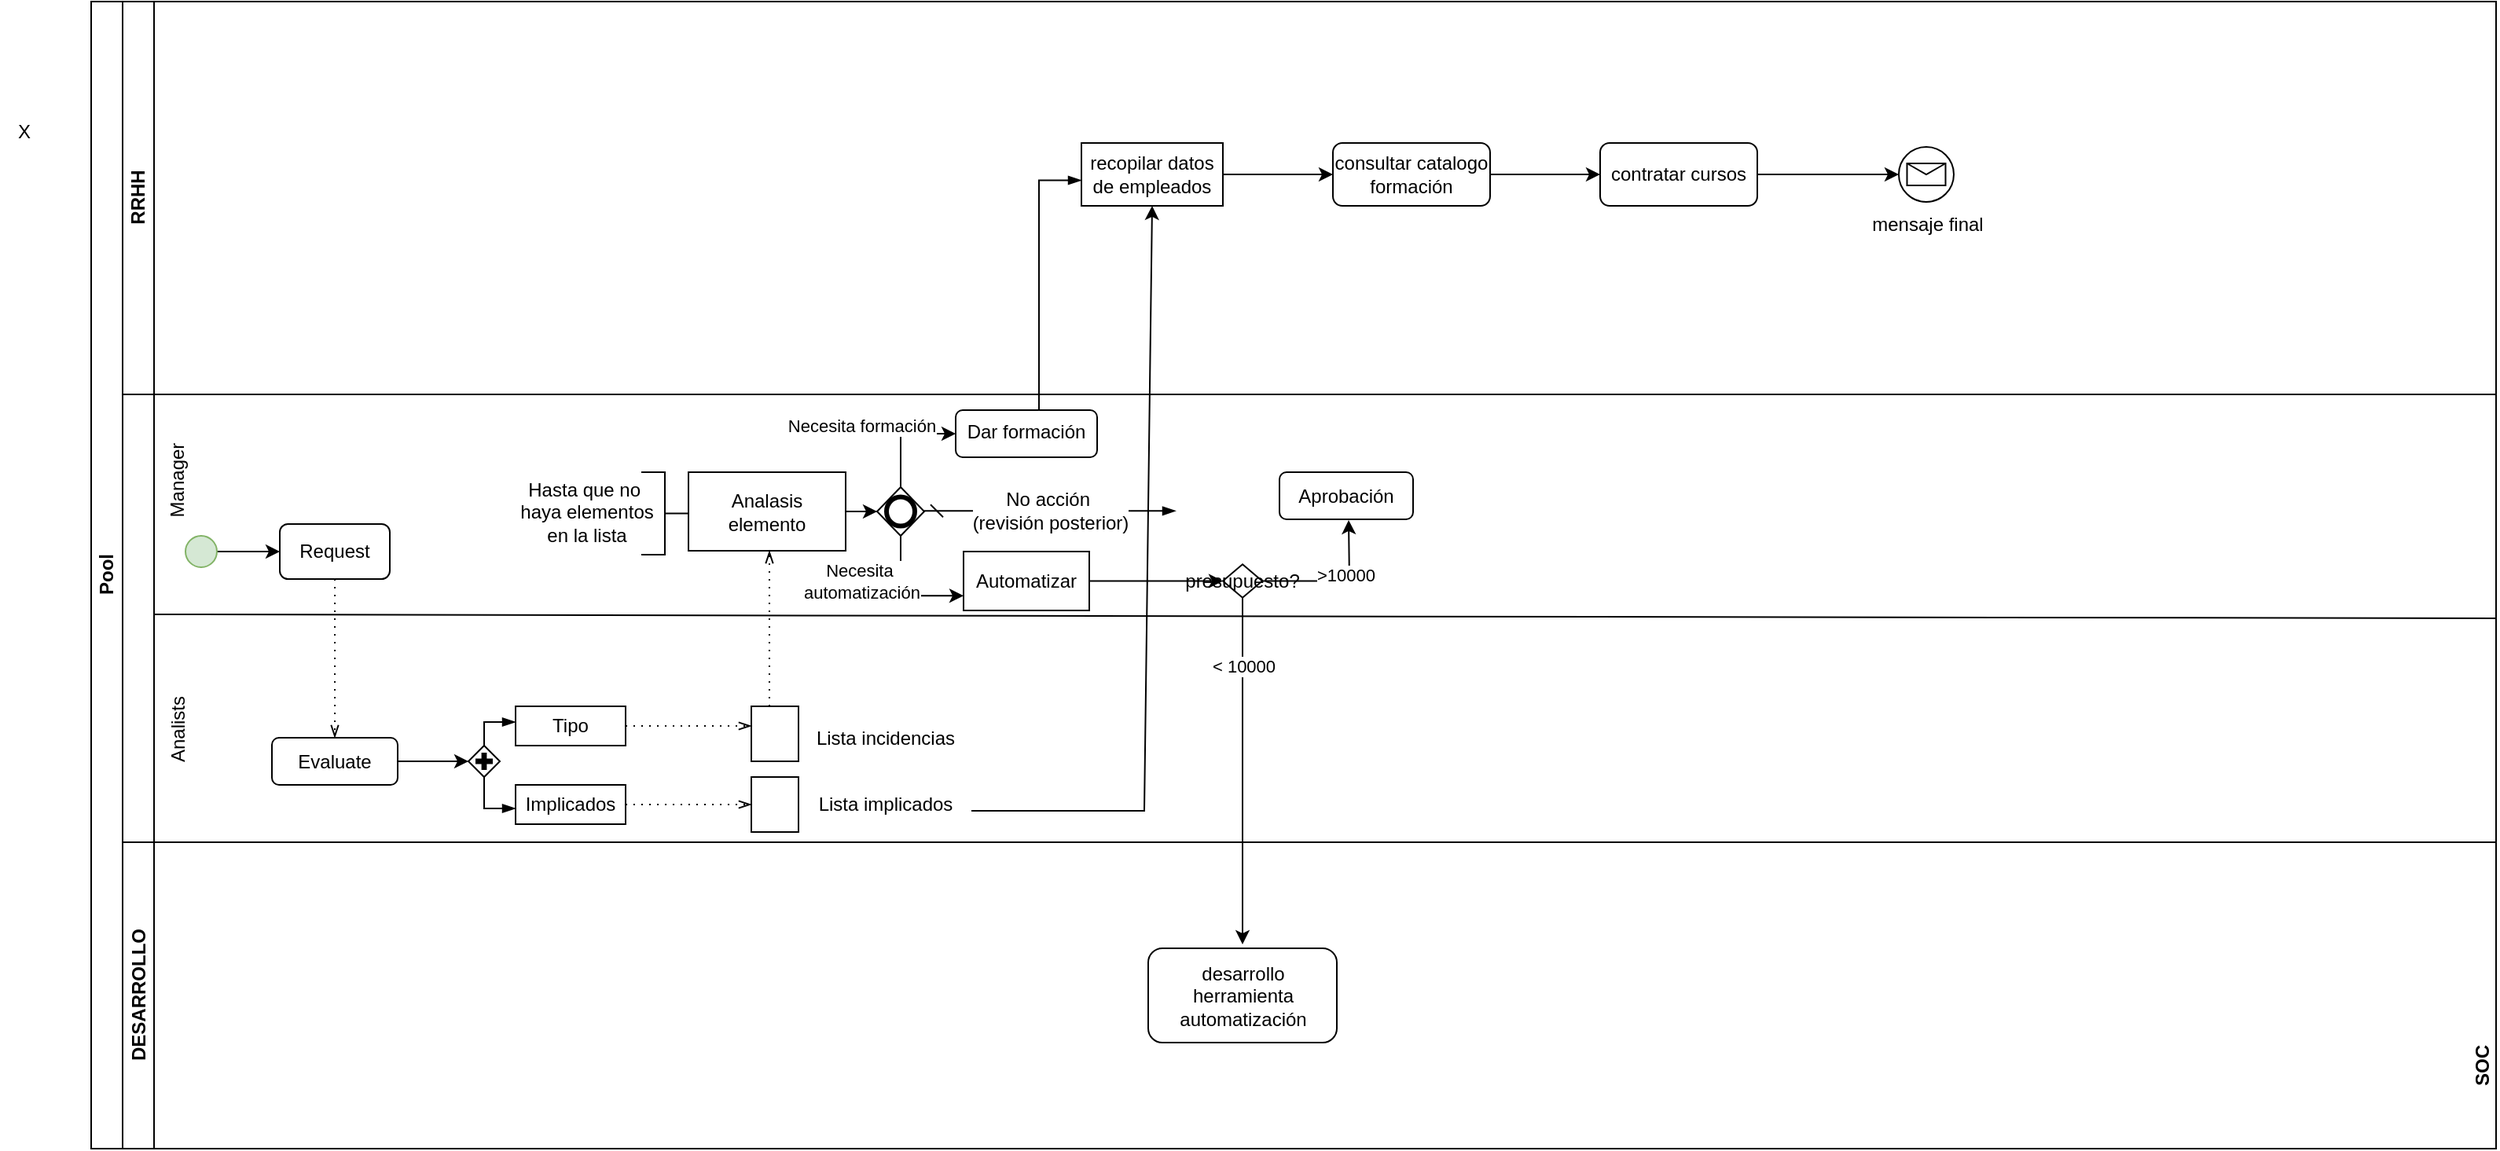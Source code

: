 <mxfile version="26.0.13">
  <diagram id="prtHgNgQTEPvFCAcTncT" name="Page-1">
    <mxGraphModel dx="1195" dy="643" grid="1" gridSize="10" guides="1" tooltips="1" connect="1" arrows="1" fold="1" page="1" pageScale="1" pageWidth="827" pageHeight="1169" math="0" shadow="0">
      <root>
        <mxCell id="0" />
        <mxCell id="1" parent="0" />
        <mxCell id="dNxyNK7c78bLwvsdeMH5-19" value="Pool" style="swimlane;html=1;childLayout=stackLayout;resizeParent=1;resizeParentMax=0;horizontal=0;startSize=20;horizontalStack=0;" parent="1" vertex="1">
          <mxGeometry x="123" y="130" width="1530" height="730" as="geometry" />
        </mxCell>
        <mxCell id="dNxyNK7c78bLwvsdeMH5-20" value="RRHH" style="swimlane;html=1;startSize=20;horizontal=0;" parent="dNxyNK7c78bLwvsdeMH5-19" vertex="1">
          <mxGeometry x="20" width="1510" height="250" as="geometry" />
        </mxCell>
        <mxCell id="I4FNq2IiU0rCwsg-7DSh-55" value="recopilar datos de empleados" style="points=[[0.25,0,0],[0.5,0,0],[0.75,0,0],[1,0.25,0],[1,0.5,0],[1,0.75,0],[0.75,1,0],[0.5,1,0],[0.25,1,0],[0,0.75,0],[0,0.5,0],[0,0.25,0]];shape=mxgraph.bpmn.task2;whiteSpace=wrap;rectStyle=rounded;size=10;html=1;container=1;expand=0;collapsible=0;taskMarker=abstract;" parent="dNxyNK7c78bLwvsdeMH5-20" vertex="1">
          <mxGeometry x="610" y="90" width="90" height="40" as="geometry" />
        </mxCell>
        <mxCell id="uO8iL4VIutBZcoh6F7Hx-4" value="consultar catalogo formación" style="rounded=1;whiteSpace=wrap;html=1;" vertex="1" parent="dNxyNK7c78bLwvsdeMH5-20">
          <mxGeometry x="770" y="90" width="100" height="40" as="geometry" />
        </mxCell>
        <mxCell id="uO8iL4VIutBZcoh6F7Hx-5" value="" style="endArrow=classic;html=1;rounded=0;exitX=1;exitY=0.5;exitDx=0;exitDy=0;exitPerimeter=0;" edge="1" parent="dNxyNK7c78bLwvsdeMH5-20" source="I4FNq2IiU0rCwsg-7DSh-55">
          <mxGeometry width="50" height="50" relative="1" as="geometry">
            <mxPoint x="720" y="160" as="sourcePoint" />
            <mxPoint x="770" y="110" as="targetPoint" />
          </mxGeometry>
        </mxCell>
        <mxCell id="uO8iL4VIutBZcoh6F7Hx-6" value="contratar cursos" style="rounded=1;whiteSpace=wrap;html=1;" vertex="1" parent="dNxyNK7c78bLwvsdeMH5-20">
          <mxGeometry x="940" y="90" width="100" height="40" as="geometry" />
        </mxCell>
        <mxCell id="uO8iL4VIutBZcoh6F7Hx-7" value="" style="endArrow=classic;html=1;rounded=0;exitX=1;exitY=0.5;exitDx=0;exitDy=0;entryX=0;entryY=0.5;entryDx=0;entryDy=0;" edge="1" parent="dNxyNK7c78bLwvsdeMH5-20" source="uO8iL4VIutBZcoh6F7Hx-4" target="uO8iL4VIutBZcoh6F7Hx-6">
          <mxGeometry width="50" height="50" relative="1" as="geometry">
            <mxPoint x="900" y="190" as="sourcePoint" />
            <mxPoint x="950" y="140" as="targetPoint" />
          </mxGeometry>
        </mxCell>
        <mxCell id="uO8iL4VIutBZcoh6F7Hx-8" value="mensaje final" style="points=[[0.145,0.145,0],[0.5,0,0],[0.855,0.145,0],[1,0.5,0],[0.855,0.855,0],[0.5,1,0],[0.145,0.855,0],[0,0.5,0]];shape=mxgraph.bpmn.event;html=1;verticalLabelPosition=bottom;labelBackgroundColor=#ffffff;verticalAlign=top;align=center;perimeter=ellipsePerimeter;outlineConnect=0;aspect=fixed;outline=standard;symbol=message;" vertex="1" parent="dNxyNK7c78bLwvsdeMH5-20">
          <mxGeometry x="1130" y="92.5" width="35" height="35" as="geometry" />
        </mxCell>
        <mxCell id="uO8iL4VIutBZcoh6F7Hx-9" value="" style="endArrow=classic;html=1;rounded=0;entryX=0;entryY=0.5;entryDx=0;entryDy=0;entryPerimeter=0;" edge="1" parent="dNxyNK7c78bLwvsdeMH5-20" target="uO8iL4VIutBZcoh6F7Hx-8">
          <mxGeometry width="50" height="50" relative="1" as="geometry">
            <mxPoint x="1040" y="110" as="sourcePoint" />
            <mxPoint x="1090" y="60" as="targetPoint" />
          </mxGeometry>
        </mxCell>
        <mxCell id="dNxyNK7c78bLwvsdeMH5-21" value="SOC" style="swimlane;html=1;startSize=20;horizontal=0;labelPosition=center;verticalLabelPosition=top;align=center;verticalAlign=bottom;" parent="dNxyNK7c78bLwvsdeMH5-19" vertex="1">
          <mxGeometry x="20" y="250" width="1510" height="285" as="geometry" />
        </mxCell>
        <mxCell id="I4FNq2IiU0rCwsg-7DSh-3" value="" style="endArrow=none;html=1;rounded=0;exitX=1;exitY=0.5;exitDx=0;exitDy=0;" parent="dNxyNK7c78bLwvsdeMH5-21" source="dNxyNK7c78bLwvsdeMH5-21" edge="1">
          <mxGeometry width="50" height="50" relative="1" as="geometry">
            <mxPoint x="670" y="60" as="sourcePoint" />
            <mxPoint x="20" y="60" as="targetPoint" />
            <Array as="points">
              <mxPoint x="20" y="140" />
            </Array>
          </mxGeometry>
        </mxCell>
        <mxCell id="I4FNq2IiU0rCwsg-7DSh-4" value="Analists" style="text;html=1;align=center;verticalAlign=middle;resizable=0;points=[];autosize=1;strokeColor=none;fillColor=none;rotation=-90;" parent="dNxyNK7c78bLwvsdeMH5-21" vertex="1">
          <mxGeometry y="198.5" width="70" height="30" as="geometry" />
        </mxCell>
        <mxCell id="I4FNq2IiU0rCwsg-7DSh-8" value="Manager" style="text;html=1;align=center;verticalAlign=middle;resizable=0;points=[];autosize=1;strokeColor=none;fillColor=none;rotation=-90;" parent="dNxyNK7c78bLwvsdeMH5-21" vertex="1">
          <mxGeometry y="40" width="70" height="30" as="geometry" />
        </mxCell>
        <mxCell id="I4FNq2IiU0rCwsg-7DSh-12" value="" style="edgeStyle=orthogonalEdgeStyle;rounded=0;orthogonalLoop=1;jettySize=auto;html=1;" parent="dNxyNK7c78bLwvsdeMH5-21" source="I4FNq2IiU0rCwsg-7DSh-10" target="I4FNq2IiU0rCwsg-7DSh-11" edge="1">
          <mxGeometry relative="1" as="geometry" />
        </mxCell>
        <mxCell id="I4FNq2IiU0rCwsg-7DSh-10" value="" style="ellipse;whiteSpace=wrap;html=1;aspect=fixed;fillColor=#d5e8d4;strokeColor=#82b366;" parent="dNxyNK7c78bLwvsdeMH5-21" vertex="1">
          <mxGeometry x="40" y="90" width="20" height="20" as="geometry" />
        </mxCell>
        <mxCell id="I4FNq2IiU0rCwsg-7DSh-11" value="Request" style="rounded=1;whiteSpace=wrap;html=1;" parent="dNxyNK7c78bLwvsdeMH5-21" vertex="1">
          <mxGeometry x="100" y="82.5" width="70" height="35" as="geometry" />
        </mxCell>
        <mxCell id="I4FNq2IiU0rCwsg-7DSh-21" value="" style="edgeStyle=orthogonalEdgeStyle;rounded=0;orthogonalLoop=1;jettySize=auto;html=1;" parent="dNxyNK7c78bLwvsdeMH5-21" source="I4FNq2IiU0rCwsg-7DSh-13" edge="1">
          <mxGeometry relative="1" as="geometry">
            <mxPoint x="220" y="233.5" as="targetPoint" />
          </mxGeometry>
        </mxCell>
        <mxCell id="I4FNq2IiU0rCwsg-7DSh-13" value="Evaluate" style="rounded=1;whiteSpace=wrap;html=1;" parent="dNxyNK7c78bLwvsdeMH5-21" vertex="1">
          <mxGeometry x="95" y="218.5" width="80" height="30" as="geometry" />
        </mxCell>
        <mxCell id="I4FNq2IiU0rCwsg-7DSh-23" value="" style="edgeStyle=elbowEdgeStyle;fontSize=12;html=1;endFill=0;startFill=0;endSize=6;startSize=6;dashed=1;dashPattern=1 4;endArrow=openThin;startArrow=none;rounded=0;exitX=0.5;exitY=1;exitDx=0;exitDy=0;entryX=0.5;entryY=0;entryDx=0;entryDy=0;" parent="dNxyNK7c78bLwvsdeMH5-21" source="I4FNq2IiU0rCwsg-7DSh-11" target="I4FNq2IiU0rCwsg-7DSh-13" edge="1">
          <mxGeometry width="160" relative="1" as="geometry">
            <mxPoint x="220" y="208.5" as="sourcePoint" />
            <mxPoint x="380" y="208.5" as="targetPoint" />
          </mxGeometry>
        </mxCell>
        <mxCell id="I4FNq2IiU0rCwsg-7DSh-24" value="" style="points=[[0.25,0.25,0],[0.5,0,0],[0.75,0.25,0],[1,0.5,0],[0.75,0.75,0],[0.5,1,0],[0.25,0.75,0],[0,0.5,0]];shape=mxgraph.bpmn.gateway2;html=1;verticalLabelPosition=bottom;labelBackgroundColor=#ffffff;verticalAlign=top;align=center;perimeter=rhombusPerimeter;outlineConnect=0;outline=none;symbol=none;gwType=parallel;" parent="dNxyNK7c78bLwvsdeMH5-21" vertex="1">
          <mxGeometry x="220" y="223.5" width="20" height="20" as="geometry" />
        </mxCell>
        <mxCell id="I4FNq2IiU0rCwsg-7DSh-25" value="Tipo" style="points=[[0.25,0,0],[0.5,0,0],[0.75,0,0],[1,0.25,0],[1,0.5,0],[1,0.75,0],[0.75,1,0],[0.5,1,0],[0.25,1,0],[0,0.75,0],[0,0.5,0],[0,0.25,0]];shape=mxgraph.bpmn.task2;whiteSpace=wrap;rectStyle=rounded;size=10;html=1;container=1;expand=0;collapsible=0;taskMarker=abstract;" parent="dNxyNK7c78bLwvsdeMH5-21" vertex="1">
          <mxGeometry x="250" y="198.5" width="70" height="25" as="geometry" />
        </mxCell>
        <mxCell id="I4FNq2IiU0rCwsg-7DSh-29" value="" style="edgeStyle=elbowEdgeStyle;fontSize=12;html=1;endArrow=blockThin;endFill=1;rounded=0;exitX=0.5;exitY=0;exitDx=0;exitDy=0;exitPerimeter=0;" parent="dNxyNK7c78bLwvsdeMH5-21" source="I4FNq2IiU0rCwsg-7DSh-24" target="I4FNq2IiU0rCwsg-7DSh-25" edge="1">
          <mxGeometry width="160" relative="1" as="geometry">
            <mxPoint x="220" y="148.5" as="sourcePoint" />
            <mxPoint x="380" y="148.5" as="targetPoint" />
            <Array as="points">
              <mxPoint x="230" y="208.5" />
            </Array>
          </mxGeometry>
        </mxCell>
        <mxCell id="I4FNq2IiU0rCwsg-7DSh-30" value="Implicados" style="points=[[0.25,0,0],[0.5,0,0],[0.75,0,0],[1,0.25,0],[1,0.5,0],[1,0.75,0],[0.75,1,0],[0.5,1,0],[0.25,1,0],[0,0.75,0],[0,0.5,0],[0,0.25,0]];shape=mxgraph.bpmn.task2;whiteSpace=wrap;rectStyle=rounded;size=10;html=1;container=1;expand=0;collapsible=0;taskMarker=abstract;" parent="dNxyNK7c78bLwvsdeMH5-21" vertex="1">
          <mxGeometry x="250" y="248.5" width="70" height="25" as="geometry" />
        </mxCell>
        <mxCell id="I4FNq2IiU0rCwsg-7DSh-31" value="" style="edgeStyle=elbowEdgeStyle;fontSize=12;html=1;endArrow=blockThin;endFill=1;rounded=0;exitX=0.5;exitY=1;exitDx=0;exitDy=0;exitPerimeter=0;" parent="dNxyNK7c78bLwvsdeMH5-21" source="I4FNq2IiU0rCwsg-7DSh-24" target="I4FNq2IiU0rCwsg-7DSh-30" edge="1">
          <mxGeometry width="160" relative="1" as="geometry">
            <mxPoint x="220" y="148.5" as="sourcePoint" />
            <mxPoint x="380" y="148.5" as="targetPoint" />
            <Array as="points">
              <mxPoint x="230" y="263.5" />
            </Array>
          </mxGeometry>
        </mxCell>
        <mxCell id="I4FNq2IiU0rCwsg-7DSh-33" value="" style="shape=mxgraph.bpmn.data2;labelPosition=center;verticalLabelPosition=bottom;align=center;verticalAlign=top;size=7;html=1;bpmnTransferType=output;" parent="dNxyNK7c78bLwvsdeMH5-21" vertex="1">
          <mxGeometry x="400" y="198.5" width="30" height="35" as="geometry" />
        </mxCell>
        <mxCell id="I4FNq2IiU0rCwsg-7DSh-34" value="" style="edgeStyle=elbowEdgeStyle;fontSize=12;html=1;endFill=0;startFill=0;endSize=6;startSize=6;dashed=1;dashPattern=1 4;endArrow=openThin;startArrow=none;rounded=0;exitX=1;exitY=0.5;exitDx=0;exitDy=0;exitPerimeter=0;entryX=0;entryY=0.357;entryDx=0;entryDy=0;entryPerimeter=0;" parent="dNxyNK7c78bLwvsdeMH5-21" source="I4FNq2IiU0rCwsg-7DSh-25" target="I4FNq2IiU0rCwsg-7DSh-33" edge="1">
          <mxGeometry width="160" relative="1" as="geometry">
            <mxPoint x="220" y="148.5" as="sourcePoint" />
            <mxPoint x="380" y="148.5" as="targetPoint" />
          </mxGeometry>
        </mxCell>
        <mxCell id="I4FNq2IiU0rCwsg-7DSh-35" value="" style="shape=mxgraph.bpmn.data2;labelPosition=center;verticalLabelPosition=bottom;align=center;verticalAlign=top;size=8;html=1;bpmnTransferType=output;" parent="dNxyNK7c78bLwvsdeMH5-21" vertex="1">
          <mxGeometry x="400" y="243.5" width="30" height="35" as="geometry" />
        </mxCell>
        <mxCell id="I4FNq2IiU0rCwsg-7DSh-36" value="" style="edgeStyle=elbowEdgeStyle;fontSize=12;html=1;endFill=0;startFill=0;endSize=6;startSize=6;dashed=1;dashPattern=1 4;endArrow=openThin;startArrow=none;rounded=0;exitX=1;exitY=0.5;exitDx=0;exitDy=0;exitPerimeter=0;entryX=0;entryY=0.5;entryDx=0;entryDy=0;entryPerimeter=0;" parent="dNxyNK7c78bLwvsdeMH5-21" source="I4FNq2IiU0rCwsg-7DSh-30" target="I4FNq2IiU0rCwsg-7DSh-35" edge="1">
          <mxGeometry width="160" relative="1" as="geometry">
            <mxPoint x="220" y="148.5" as="sourcePoint" />
            <mxPoint x="380" y="148.5" as="targetPoint" />
          </mxGeometry>
        </mxCell>
        <mxCell id="I4FNq2IiU0rCwsg-7DSh-37" value="Lista incidencias" style="text;html=1;align=center;verticalAlign=middle;resizable=0;points=[];autosize=1;strokeColor=none;fillColor=none;" parent="dNxyNK7c78bLwvsdeMH5-21" vertex="1">
          <mxGeometry x="430" y="203.5" width="110" height="30" as="geometry" />
        </mxCell>
        <mxCell id="I4FNq2IiU0rCwsg-7DSh-38" value="Lista implicados" style="text;html=1;align=center;verticalAlign=middle;resizable=0;points=[];autosize=1;strokeColor=none;fillColor=none;" parent="dNxyNK7c78bLwvsdeMH5-21" vertex="1">
          <mxGeometry x="430" y="246" width="110" height="30" as="geometry" />
        </mxCell>
        <mxCell id="I4FNq2IiU0rCwsg-7DSh-47" value="Necesita formación" style="edgeStyle=orthogonalEdgeStyle;rounded=0;orthogonalLoop=1;jettySize=auto;html=1;" parent="dNxyNK7c78bLwvsdeMH5-21" source="I4FNq2IiU0rCwsg-7DSh-40" target="I4FNq2IiU0rCwsg-7DSh-46" edge="1">
          <mxGeometry x="-0.014" y="25" relative="1" as="geometry">
            <Array as="points">
              <mxPoint x="495" y="25" />
            </Array>
            <mxPoint x="-25" y="20" as="offset" />
          </mxGeometry>
        </mxCell>
        <mxCell id="I4FNq2IiU0rCwsg-7DSh-50" value="" style="edgeStyle=orthogonalEdgeStyle;rounded=0;orthogonalLoop=1;jettySize=auto;html=1;entryX=0;entryY=0.75;entryDx=0;entryDy=0;entryPerimeter=0;" parent="dNxyNK7c78bLwvsdeMH5-21" source="I4FNq2IiU0rCwsg-7DSh-40" target="I4FNq2IiU0rCwsg-7DSh-49" edge="1">
          <mxGeometry relative="1" as="geometry">
            <Array as="points">
              <mxPoint x="495" y="128" />
            </Array>
          </mxGeometry>
        </mxCell>
        <mxCell id="I4FNq2IiU0rCwsg-7DSh-51" value="Necesita&amp;nbsp;&lt;div&gt;automatización&lt;/div&gt;" style="edgeLabel;html=1;align=center;verticalAlign=middle;resizable=0;points=[];" parent="I4FNq2IiU0rCwsg-7DSh-50" vertex="1" connectable="0">
          <mxGeometry x="-0.106" y="-1" relative="1" as="geometry">
            <mxPoint x="-24" y="-6" as="offset" />
          </mxGeometry>
        </mxCell>
        <mxCell id="I4FNq2IiU0rCwsg-7DSh-40" value="" style="points=[[0.25,0.25,0],[0.5,0,0],[0.75,0.25,0],[1,0.5,0],[0.75,0.75,0],[0.5,1,0],[0.25,0.75,0],[0,0.5,0]];shape=mxgraph.bpmn.gateway2;html=1;verticalLabelPosition=bottom;labelBackgroundColor=#ffffff;verticalAlign=top;align=center;perimeter=rhombusPerimeter;outlineConnect=0;outline=end;symbol=general;" parent="dNxyNK7c78bLwvsdeMH5-21" vertex="1">
          <mxGeometry x="480" y="59" width="30" height="31" as="geometry" />
        </mxCell>
        <mxCell id="I4FNq2IiU0rCwsg-7DSh-43" value="No acción&amp;nbsp;&lt;div&gt;(revisión posterior)&lt;/div&gt;" style="edgeStyle=elbowEdgeStyle;fontSize=12;html=1;endArrow=blockThin;endFill=1;startArrow=dash;startFill=0;endSize=6;startSize=6;rounded=0;elbow=horizontal;" parent="dNxyNK7c78bLwvsdeMH5-21" edge="1">
          <mxGeometry width="160" relative="1" as="geometry">
            <mxPoint x="510" y="74.16" as="sourcePoint" />
            <mxPoint x="670" y="74.16" as="targetPoint" />
          </mxGeometry>
        </mxCell>
        <mxCell id="I4FNq2IiU0rCwsg-7DSh-46" value="Dar formación" style="rounded=1;whiteSpace=wrap;html=1;verticalAlign=top;labelBackgroundColor=#ffffff;" parent="dNxyNK7c78bLwvsdeMH5-21" vertex="1">
          <mxGeometry x="530" y="10" width="90" height="30" as="geometry" />
        </mxCell>
        <mxCell id="uO8iL4VIutBZcoh6F7Hx-11" value="" style="edgeStyle=orthogonalEdgeStyle;rounded=0;orthogonalLoop=1;jettySize=auto;html=1;" edge="1" parent="dNxyNK7c78bLwvsdeMH5-21" source="I4FNq2IiU0rCwsg-7DSh-49" target="uO8iL4VIutBZcoh6F7Hx-10">
          <mxGeometry relative="1" as="geometry" />
        </mxCell>
        <mxCell id="I4FNq2IiU0rCwsg-7DSh-49" value="Automatizar" style="points=[[0.25,0,0],[0.5,0,0],[0.75,0,0],[1,0.25,0],[1,0.5,0],[1,0.75,0],[0.75,1,0],[0.5,1,0],[0.25,1,0],[0,0.75,0],[0,0.5,0],[0,0.25,0]];shape=mxgraph.bpmn.task2;whiteSpace=wrap;rectStyle=rounded;size=10;html=1;container=1;expand=0;collapsible=0;taskMarker=abstract;" parent="dNxyNK7c78bLwvsdeMH5-21" vertex="1">
          <mxGeometry x="535" y="100" width="80" height="37.5" as="geometry" />
        </mxCell>
        <mxCell id="I4FNq2IiU0rCwsg-7DSh-64" value="" style="edgeStyle=orthogonalEdgeStyle;rounded=0;orthogonalLoop=1;jettySize=auto;html=1;entryX=0;entryY=0.5;entryDx=0;entryDy=0;entryPerimeter=0;" parent="dNxyNK7c78bLwvsdeMH5-21" source="I4FNq2IiU0rCwsg-7DSh-62" target="I4FNq2IiU0rCwsg-7DSh-40" edge="1">
          <mxGeometry relative="1" as="geometry">
            <Array as="points" />
          </mxGeometry>
        </mxCell>
        <mxCell id="I4FNq2IiU0rCwsg-7DSh-62" value="Analasis elemento" style="points=[[0.25,0,0],[0.5,0,0],[0.75,0,0],[1,0.25,0],[1,0.5,0],[1,0.75,0],[0.75,1,0],[0.5,1,0],[0.25,1,0],[0,0.75,0],[0,0.5,0],[0,0.25,0]];shape=mxgraph.bpmn.task2;whiteSpace=wrap;rectStyle=rounded;size=10;html=1;container=1;expand=0;collapsible=0;taskMarker=abstract;isLoopStandard=1;" parent="dNxyNK7c78bLwvsdeMH5-21" vertex="1">
          <mxGeometry x="360" y="49.5" width="100" height="50" as="geometry" />
        </mxCell>
        <mxCell id="I4FNq2IiU0rCwsg-7DSh-63" value="" style="edgeStyle=elbowEdgeStyle;fontSize=12;html=1;endFill=0;startFill=0;endSize=6;startSize=6;dashed=1;dashPattern=1 4;endArrow=openThin;startArrow=none;rounded=0;exitX=0;exitY=0;exitDx=11.5;exitDy=0;exitPerimeter=0;" parent="dNxyNK7c78bLwvsdeMH5-21" source="I4FNq2IiU0rCwsg-7DSh-33" target="I4FNq2IiU0rCwsg-7DSh-62" edge="1">
          <mxGeometry width="160" relative="1" as="geometry">
            <mxPoint x="455" y="180" as="sourcePoint" />
            <mxPoint x="615" y="180" as="targetPoint" />
          </mxGeometry>
        </mxCell>
        <mxCell id="I4FNq2IiU0rCwsg-7DSh-65" value="" style="html=1;shape=mxgraph.flowchart.annotation_2;align=left;labelPosition=right;rotation=-180;" parent="dNxyNK7c78bLwvsdeMH5-21" vertex="1">
          <mxGeometry x="330" y="49.5" width="30" height="52.5" as="geometry" />
        </mxCell>
        <mxCell id="I4FNq2IiU0rCwsg-7DSh-67" value="Hasta que no&amp;nbsp;&lt;div&gt;haya elementos&lt;/div&gt;&lt;div&gt;en la lista&lt;/div&gt;" style="text;html=1;align=center;verticalAlign=middle;resizable=0;points=[];autosize=1;strokeColor=none;fillColor=none;" parent="dNxyNK7c78bLwvsdeMH5-21" vertex="1">
          <mxGeometry x="240" y="44.5" width="110" height="60" as="geometry" />
        </mxCell>
        <mxCell id="I4FNq2IiU0rCwsg-7DSh-58" value="" style="edgeStyle=elbowEdgeStyle;fontSize=12;html=1;endArrow=blockThin;endFill=1;rounded=0;exitX=0.5;exitY=0;exitDx=0;exitDy=0;entryX=0;entryY=0.593;entryDx=0;entryDy=0;entryPerimeter=0;" parent="dNxyNK7c78bLwvsdeMH5-21" target="I4FNq2IiU0rCwsg-7DSh-55" edge="1">
          <mxGeometry width="160" relative="1" as="geometry">
            <mxPoint x="555.6" y="10.0" as="sourcePoint" />
            <mxPoint x="594.4" y="-152.36" as="targetPoint" />
          </mxGeometry>
        </mxCell>
        <mxCell id="uO8iL4VIutBZcoh6F7Hx-1" value="" style="endArrow=classic;html=1;rounded=0;entryX=0.5;entryY=1;entryDx=0;entryDy=0;entryPerimeter=0;" edge="1" parent="dNxyNK7c78bLwvsdeMH5-21" target="I4FNq2IiU0rCwsg-7DSh-55">
          <mxGeometry width="50" height="50" relative="1" as="geometry">
            <mxPoint x="540" y="265" as="sourcePoint" />
            <mxPoint x="590" y="215" as="targetPoint" />
            <Array as="points">
              <mxPoint x="650" y="265" />
            </Array>
          </mxGeometry>
        </mxCell>
        <mxCell id="uO8iL4VIutBZcoh6F7Hx-18" value="" style="edgeStyle=orthogonalEdgeStyle;rounded=0;orthogonalLoop=1;jettySize=auto;html=1;" edge="1" parent="dNxyNK7c78bLwvsdeMH5-21" source="uO8iL4VIutBZcoh6F7Hx-10">
          <mxGeometry relative="1" as="geometry">
            <mxPoint x="780" y="80" as="targetPoint" />
          </mxGeometry>
        </mxCell>
        <mxCell id="uO8iL4VIutBZcoh6F7Hx-20" value="&amp;gt;10000" style="edgeLabel;html=1;align=center;verticalAlign=middle;resizable=0;points=[];" vertex="1" connectable="0" parent="uO8iL4VIutBZcoh6F7Hx-18">
          <mxGeometry x="0.259" y="3" relative="1" as="geometry">
            <mxPoint as="offset" />
          </mxGeometry>
        </mxCell>
        <mxCell id="uO8iL4VIutBZcoh6F7Hx-10" value="presupuesto?" style="rhombus;whiteSpace=wrap;html=1;" vertex="1" parent="dNxyNK7c78bLwvsdeMH5-21">
          <mxGeometry x="700" y="108.12" width="25" height="21.25" as="geometry" />
        </mxCell>
        <mxCell id="uO8iL4VIutBZcoh6F7Hx-19" value="Aprobación" style="rounded=1;whiteSpace=wrap;html=1;" vertex="1" parent="dNxyNK7c78bLwvsdeMH5-21">
          <mxGeometry x="736" y="49.5" width="85" height="30" as="geometry" />
        </mxCell>
        <mxCell id="dNxyNK7c78bLwvsdeMH5-22" value="DESARROLLO" style="swimlane;html=1;startSize=20;horizontal=0;strokeWidth=1;perimeterSpacing=0;" parent="dNxyNK7c78bLwvsdeMH5-19" vertex="1">
          <mxGeometry x="20" y="535" width="1510" height="195" as="geometry" />
        </mxCell>
        <mxCell id="uO8iL4VIutBZcoh6F7Hx-16" value="desarrollo herramienta automatización" style="rounded=1;whiteSpace=wrap;html=1;" vertex="1" parent="dNxyNK7c78bLwvsdeMH5-22">
          <mxGeometry x="652.5" y="67.5" width="120" height="60" as="geometry" />
        </mxCell>
        <mxCell id="uO8iL4VIutBZcoh6F7Hx-13" value="" style="edgeStyle=orthogonalEdgeStyle;rounded=0;orthogonalLoop=1;jettySize=auto;html=1;" edge="1" parent="dNxyNK7c78bLwvsdeMH5-19" source="uO8iL4VIutBZcoh6F7Hx-10">
          <mxGeometry relative="1" as="geometry">
            <mxPoint x="732.5" y="599.995" as="targetPoint" />
          </mxGeometry>
        </mxCell>
        <mxCell id="uO8iL4VIutBZcoh6F7Hx-14" value="&amp;lt; 10000" style="edgeLabel;html=1;align=center;verticalAlign=middle;resizable=0;points=[];" vertex="1" connectable="0" parent="uO8iL4VIutBZcoh6F7Hx-13">
          <mxGeometry x="-0.605" relative="1" as="geometry">
            <mxPoint as="offset" />
          </mxGeometry>
        </mxCell>
        <mxCell id="I4FNq2IiU0rCwsg-7DSh-22" value="X" style="text;html=1;align=center;verticalAlign=middle;resizable=0;points=[];autosize=1;strokeColor=none;fillColor=none;" parent="1" vertex="1">
          <mxGeometry x="65" y="198" width="30" height="30" as="geometry" />
        </mxCell>
      </root>
    </mxGraphModel>
  </diagram>
</mxfile>
